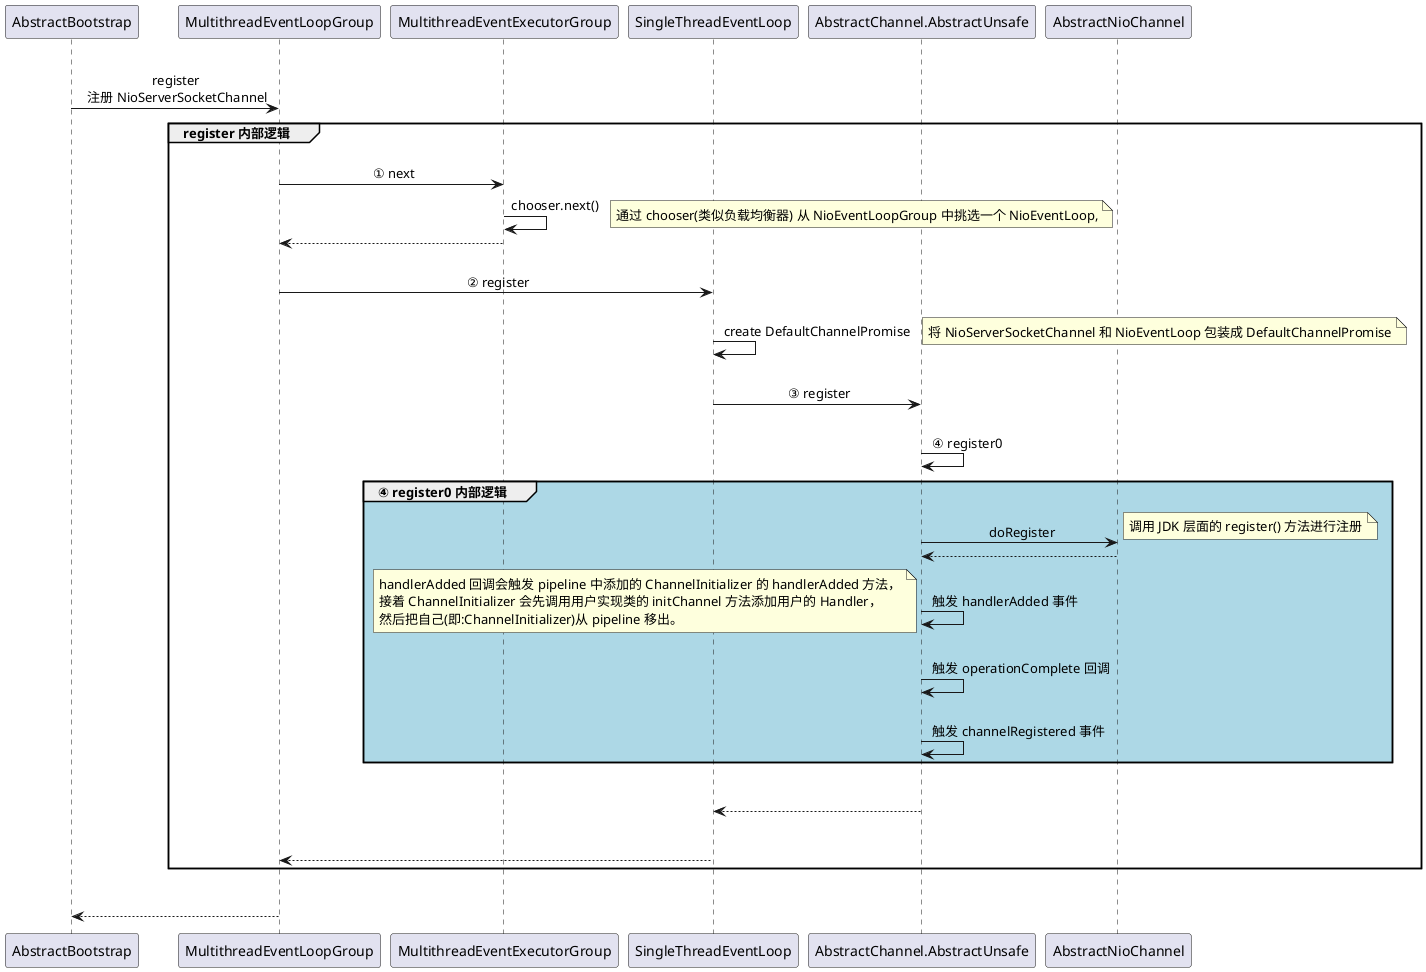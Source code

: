 @startuml

'箭头上的文字居中
skinparam sequenceMessageAlign center

AbstractBootstrap -> MultithreadEventLoopGroup: \n register \n 注册 NioServerSocketChannel

    group register 内部逻辑

        MultithreadEventLoopGroup -> MultithreadEventExecutorGroup: \n ① next
        MultithreadEventExecutorGroup -> MultithreadEventExecutorGroup: chooser.next()
        note right
            通过 chooser(类似负载均衡器) 从 NioEventLoopGroup 中挑选一个 NioEventLoop,
        end note
        MultithreadEventExecutorGroup --> MultithreadEventLoopGroup


        MultithreadEventLoopGroup -> SingleThreadEventLoop: \n ② register

        SingleThreadEventLoop -> SingleThreadEventLoop: \n create DefaultChannelPromise
        note right
            将 NioServerSocketChannel 和 NioEventLoop 包装成 DefaultChannelPromise
        end note

        SingleThreadEventLoop -> AbstractChannel.AbstractUnsafe: \n ③ register

        AbstractChannel.AbstractUnsafe -> AbstractChannel.AbstractUnsafe: \n ④ register0

            group #ADD8E6 ④ register0 内部逻辑
                AbstractChannel.AbstractUnsafe -> AbstractNioChannel: \n doRegister
                note right: 调用 JDK 层面的 register() 方法进行注册
                AbstractNioChannel --> AbstractChannel.AbstractUnsafe

                AbstractChannel.AbstractUnsafe -> AbstractChannel.AbstractUnsafe: \n 触发 handlerAdded 事件
                note left
                handlerAdded 回调会触发 pipeline 中添加的 ChannelInitializer 的 handlerAdded 方法，
                接着 ChannelInitializer 会先调用用户实现类的 initChannel 方法添加用户的 Handler，
                然后把自己(即:ChannelInitializer)从 pipeline 移出。
                end note

                AbstractChannel.AbstractUnsafe -> AbstractChannel.AbstractUnsafe: \n 触发 operationComplete 回调
                AbstractChannel.AbstractUnsafe -> AbstractChannel.AbstractUnsafe: \n 触发 channelRegistered 事件
            end

            AbstractChannel.AbstractUnsafe --> SingleThreadEventLoop: \n

            SingleThreadEventLoop --> MultithreadEventLoopGroup: \n

    end

MultithreadEventLoopGroup --> AbstractBootstrap: \n

@enduml